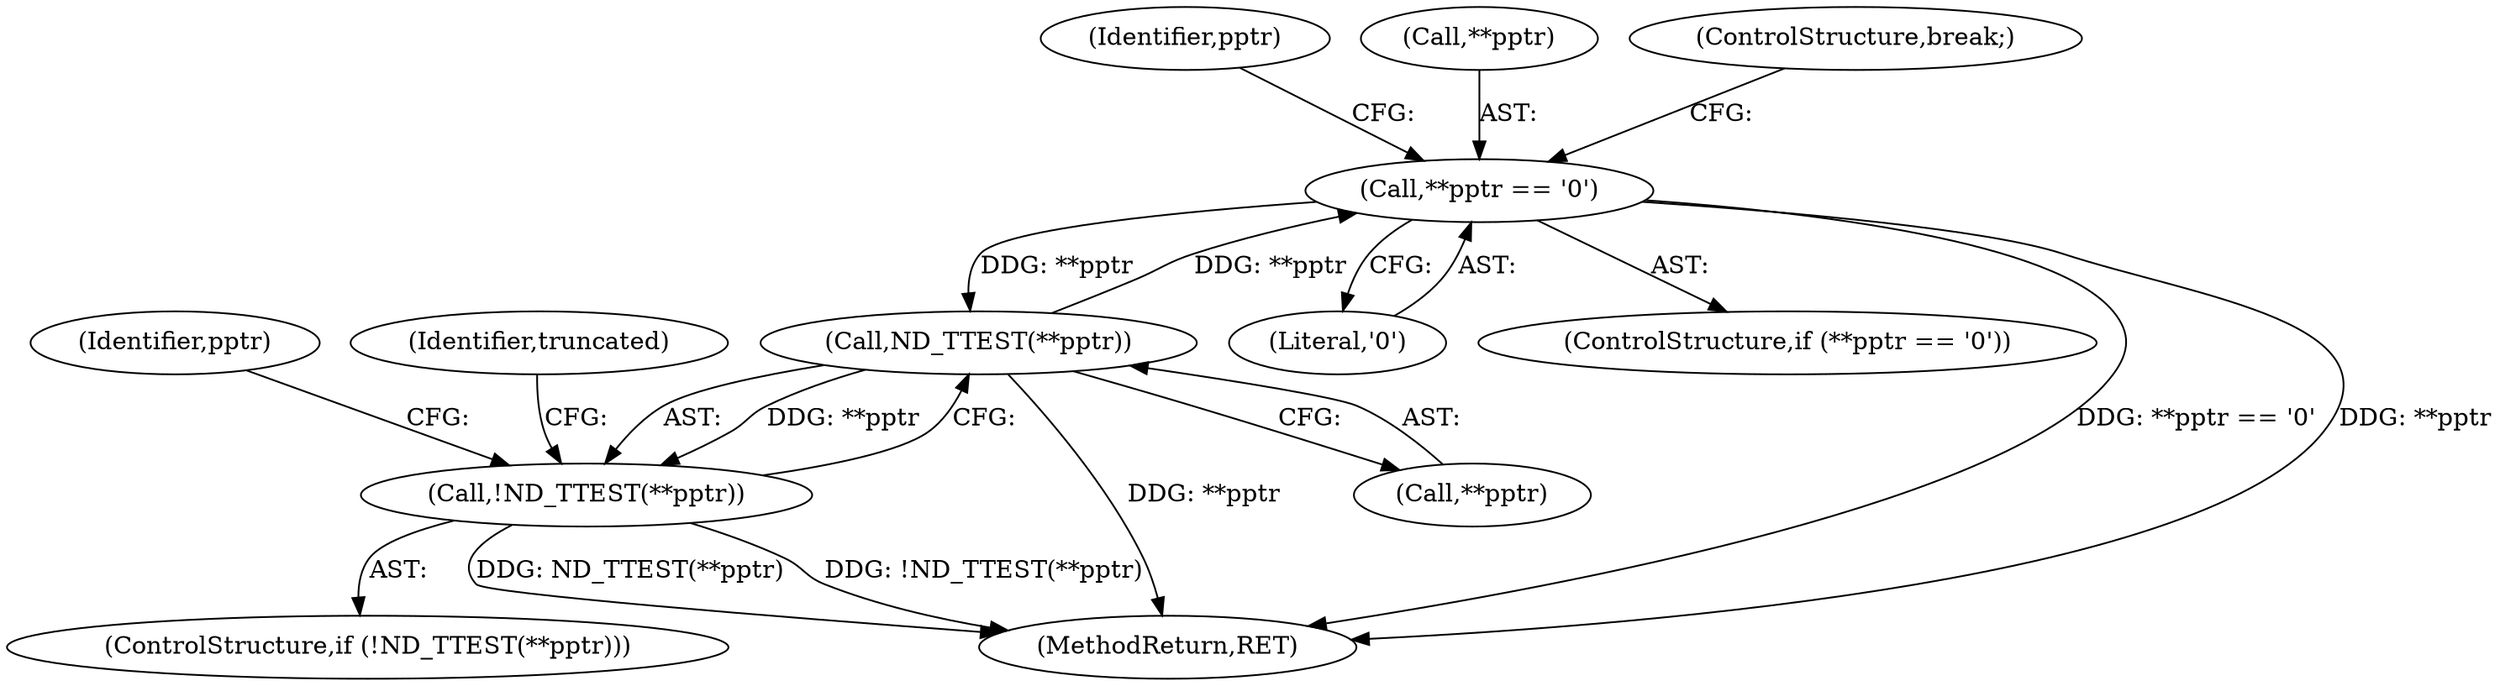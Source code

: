 digraph "0_tcpdump_d17507ffa3e9742199b02a66aa940e79ababfa30@pointer" {
"1000142" [label="(Call,**pptr == '\0')"];
"1000130" [label="(Call,ND_TTEST(**pptr))"];
"1000142" [label="(Call,**pptr == '\0')"];
"1000129" [label="(Call,!ND_TTEST(**pptr))"];
"1000151" [label="(Identifier,pptr)"];
"1000129" [label="(Call,!ND_TTEST(**pptr))"];
"1000146" [label="(Literal,'\0')"];
"1000143" [label="(Call,**pptr)"];
"1000145" [label="(Identifier,pptr)"];
"1000128" [label="(ControlStructure,if (!ND_TTEST(**pptr)))"];
"1000141" [label="(ControlStructure,if (**pptr == '\0'))"];
"1000148" [label="(ControlStructure,break;)"];
"1000137" [label="(Identifier,truncated)"];
"1000163" [label="(MethodReturn,RET)"];
"1000142" [label="(Call,**pptr == '\0')"];
"1000131" [label="(Call,**pptr)"];
"1000130" [label="(Call,ND_TTEST(**pptr))"];
"1000142" -> "1000141"  [label="AST: "];
"1000142" -> "1000146"  [label="CFG: "];
"1000143" -> "1000142"  [label="AST: "];
"1000146" -> "1000142"  [label="AST: "];
"1000148" -> "1000142"  [label="CFG: "];
"1000151" -> "1000142"  [label="CFG: "];
"1000142" -> "1000163"  [label="DDG: **pptr == '\0'"];
"1000142" -> "1000163"  [label="DDG: **pptr"];
"1000142" -> "1000130"  [label="DDG: **pptr"];
"1000130" -> "1000142"  [label="DDG: **pptr"];
"1000130" -> "1000129"  [label="AST: "];
"1000130" -> "1000131"  [label="CFG: "];
"1000131" -> "1000130"  [label="AST: "];
"1000129" -> "1000130"  [label="CFG: "];
"1000130" -> "1000163"  [label="DDG: **pptr"];
"1000130" -> "1000129"  [label="DDG: **pptr"];
"1000129" -> "1000128"  [label="AST: "];
"1000137" -> "1000129"  [label="CFG: "];
"1000145" -> "1000129"  [label="CFG: "];
"1000129" -> "1000163"  [label="DDG: ND_TTEST(**pptr)"];
"1000129" -> "1000163"  [label="DDG: !ND_TTEST(**pptr)"];
}
